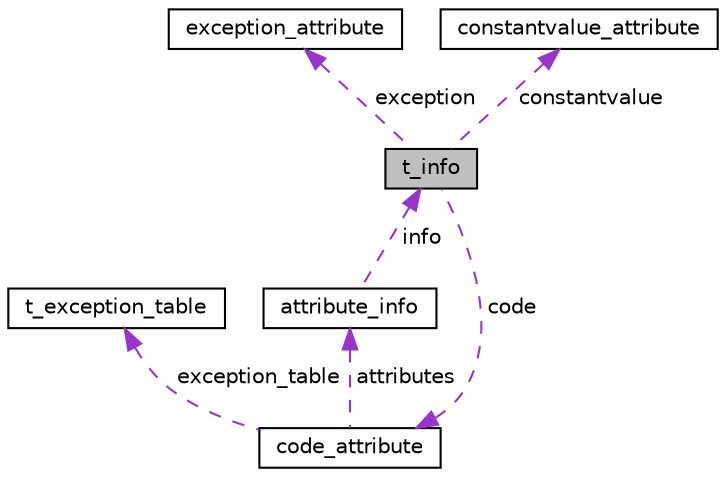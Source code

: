 digraph "t_info"
{
 // LATEX_PDF_SIZE
  edge [fontname="Helvetica",fontsize="10",labelfontname="Helvetica",labelfontsize="10"];
  node [fontname="Helvetica",fontsize="10",shape=record];
  Node1 [label="t_info",height=0.2,width=0.4,color="black", fillcolor="grey75", style="filled", fontcolor="black",tooltip="Estrutura de dados que agrega informações sobre cada atributo lido."];
  Node2 -> Node1 [dir="back",color="darkorchid3",fontsize="10",style="dashed",label=" code" ,fontname="Helvetica"];
  Node2 [label="code_attribute",height=0.2,width=0.4,color="black", fillcolor="white", style="filled",URL="$structcode__attribute.html",tooltip="Estrutura de dados para salvar atributos do tipo code."];
  Node3 -> Node2 [dir="back",color="darkorchid3",fontsize="10",style="dashed",label=" exception_table" ,fontname="Helvetica"];
  Node3 [label="t_exception_table",height=0.2,width=0.4,color="black", fillcolor="white", style="filled",URL="$structt__exception__table.html",tooltip="Struct para salvar exceções identificadas. Será utilizada como componente da struct \"code_attribute\"."];
  Node4 -> Node2 [dir="back",color="darkorchid3",fontsize="10",style="dashed",label=" attributes" ,fontname="Helvetica"];
  Node4 [label="attribute_info",height=0.2,width=0.4,color="black", fillcolor="white", style="filled",URL="$structattribute__info.html",tooltip="Estrutura de dados para salvar a posição do atributo na constantpool e seu tamanho."];
  Node1 -> Node4 [dir="back",color="darkorchid3",fontsize="10",style="dashed",label=" info" ,fontname="Helvetica"];
  Node5 -> Node1 [dir="back",color="darkorchid3",fontsize="10",style="dashed",label=" exception" ,fontname="Helvetica"];
  Node5 [label="exception_attribute",height=0.2,width=0.4,color="black", fillcolor="white", style="filled",URL="$structexception__attribute.html",tooltip="Estrutura de dados para salvar atributos de tipo \"exception\"."];
  Node6 -> Node1 [dir="back",color="darkorchid3",fontsize="10",style="dashed",label=" constantvalue" ,fontname="Helvetica"];
  Node6 [label="constantvalue_attribute",height=0.2,width=0.4,color="black", fillcolor="white", style="filled",URL="$structconstantvalue__attribute.html",tooltip="Struct para carregar o index dos atributos da \"constantpool\"."];
}
